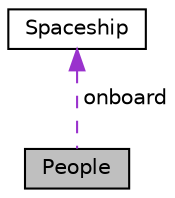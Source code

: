 digraph "People"
{
  edge [fontname="Helvetica",fontsize="10",labelfontname="Helvetica",labelfontsize="10"];
  node [fontname="Helvetica",fontsize="10",shape=record];
  Node9 [label="People",height=0.2,width=0.4,color="black", fillcolor="grey75", style="filled", fontcolor="black"];
  Node10 -> Node9 [dir="back",color="darkorchid3",fontsize="10",style="dashed",label=" onboard" ];
  Node10 [label="Spaceship",height=0.2,width=0.4,color="black", fillcolor="white", style="filled",URL="$classSpaceship.html",tooltip="Spaceship class. "];
}
